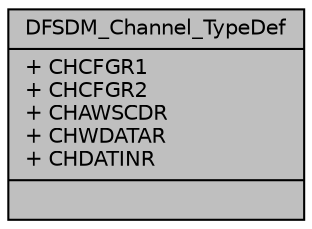 digraph "DFSDM_Channel_TypeDef"
{
  edge [fontname="Helvetica",fontsize="10",labelfontname="Helvetica",labelfontsize="10"];
  node [fontname="Helvetica",fontsize="10",shape=record];
  Node1 [label="{DFSDM_Channel_TypeDef\n|+ CHCFGR1\l+ CHCFGR2\l+ CHAWSCDR\l+ CHWDATAR\l+ CHDATINR\l|}",height=0.2,width=0.4,color="black", fillcolor="grey75", style="filled", fontcolor="black"];
}
